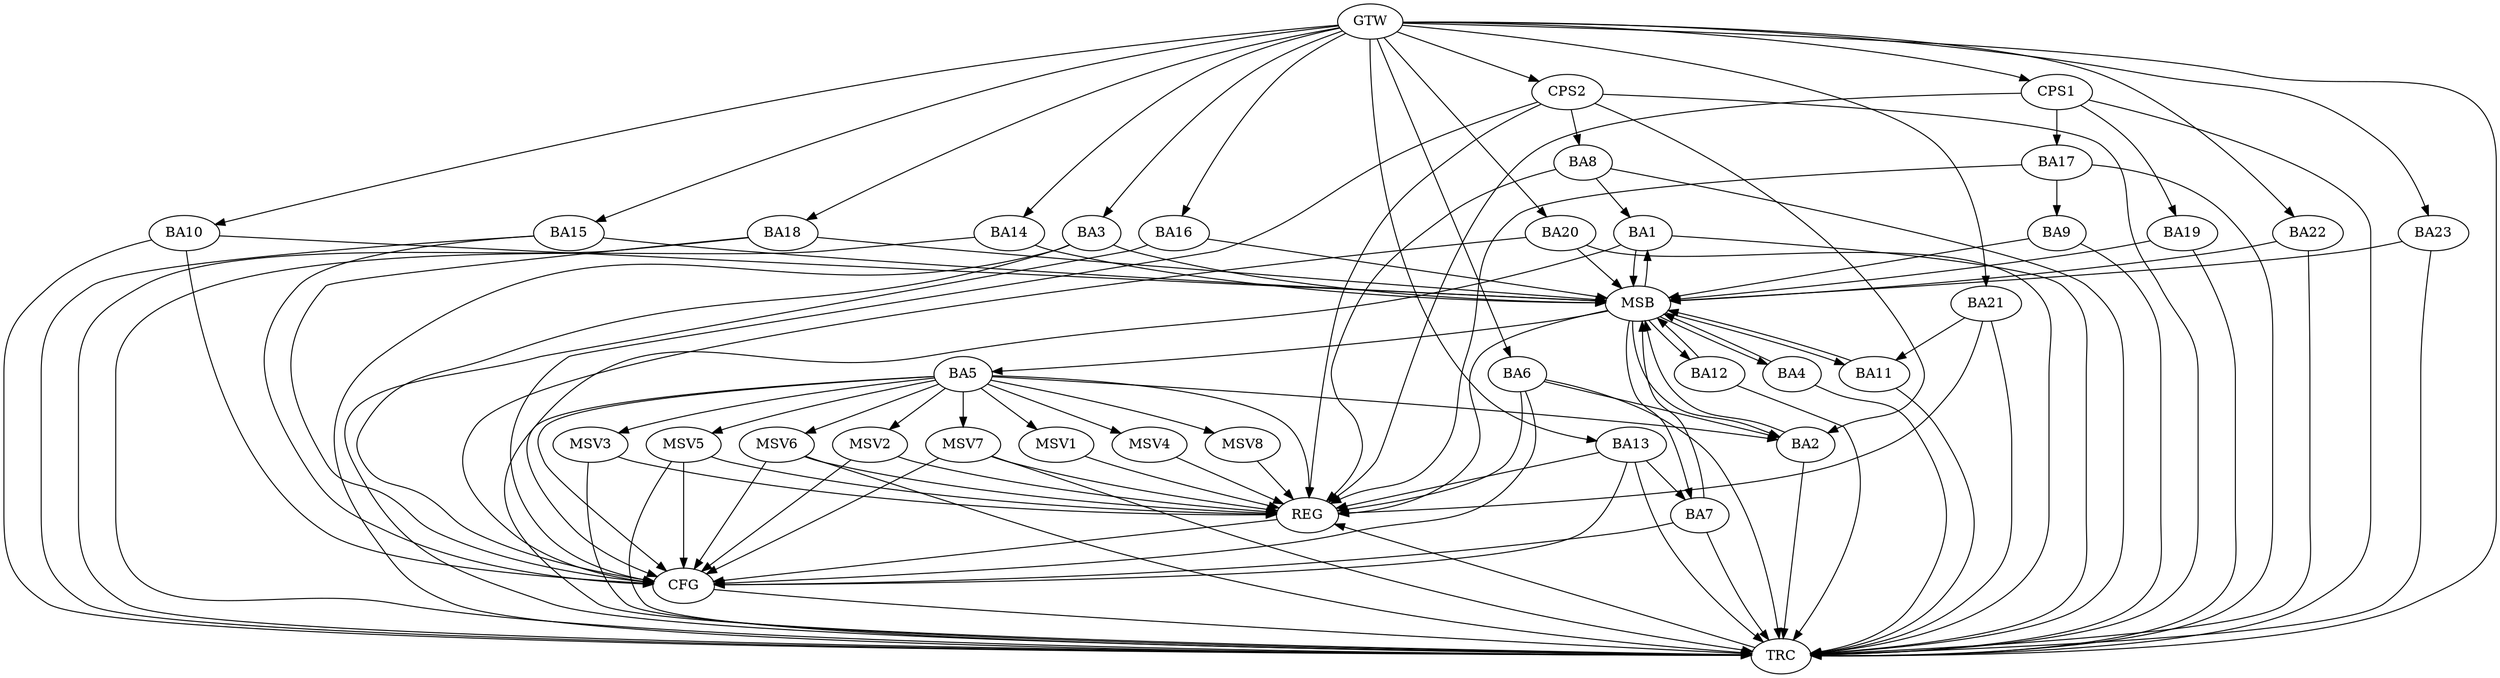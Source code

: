 strict digraph G {
  BA1 [ label="BA1" ];
  BA2 [ label="BA2" ];
  BA3 [ label="BA3" ];
  BA4 [ label="BA4" ];
  BA5 [ label="BA5" ];
  BA6 [ label="BA6" ];
  BA7 [ label="BA7" ];
  BA8 [ label="BA8" ];
  BA9 [ label="BA9" ];
  BA10 [ label="BA10" ];
  BA11 [ label="BA11" ];
  BA12 [ label="BA12" ];
  BA13 [ label="BA13" ];
  BA14 [ label="BA14" ];
  BA15 [ label="BA15" ];
  BA16 [ label="BA16" ];
  BA17 [ label="BA17" ];
  BA18 [ label="BA18" ];
  BA19 [ label="BA19" ];
  BA20 [ label="BA20" ];
  BA21 [ label="BA21" ];
  BA22 [ label="BA22" ];
  BA23 [ label="BA23" ];
  CPS1 [ label="CPS1" ];
  CPS2 [ label="CPS2" ];
  GTW [ label="GTW" ];
  REG [ label="REG" ];
  MSB [ label="MSB" ];
  CFG [ label="CFG" ];
  TRC [ label="TRC" ];
  MSV1 [ label="MSV1" ];
  MSV2 [ label="MSV2" ];
  MSV3 [ label="MSV3" ];
  MSV4 [ label="MSV4" ];
  MSV5 [ label="MSV5" ];
  MSV6 [ label="MSV6" ];
  MSV7 [ label="MSV7" ];
  MSV8 [ label="MSV8" ];
  BA5 -> BA2;
  BA6 -> BA2;
  BA8 -> BA1;
  BA13 -> BA7;
  BA17 -> BA9;
  BA21 -> BA11;
  CPS1 -> BA17;
  CPS1 -> BA19;
  CPS2 -> BA2;
  CPS2 -> BA8;
  GTW -> BA3;
  GTW -> BA6;
  GTW -> BA10;
  GTW -> BA13;
  GTW -> BA14;
  GTW -> BA15;
  GTW -> BA16;
  GTW -> BA18;
  GTW -> BA20;
  GTW -> BA21;
  GTW -> BA22;
  GTW -> BA23;
  GTW -> CPS1;
  GTW -> CPS2;
  BA5 -> REG;
  BA6 -> REG;
  BA8 -> REG;
  BA13 -> REG;
  BA17 -> REG;
  BA21 -> REG;
  CPS1 -> REG;
  CPS2 -> REG;
  BA1 -> MSB;
  MSB -> BA2;
  MSB -> REG;
  BA2 -> MSB;
  MSB -> BA1;
  BA3 -> MSB;
  BA4 -> MSB;
  BA7 -> MSB;
  BA9 -> MSB;
  MSB -> BA7;
  BA10 -> MSB;
  BA11 -> MSB;
  MSB -> BA5;
  BA12 -> MSB;
  BA14 -> MSB;
  MSB -> BA11;
  BA15 -> MSB;
  MSB -> BA12;
  BA16 -> MSB;
  BA18 -> MSB;
  BA19 -> MSB;
  BA20 -> MSB;
  BA22 -> MSB;
  MSB -> BA4;
  BA23 -> MSB;
  BA3 -> CFG;
  BA18 -> CFG;
  BA1 -> CFG;
  BA5 -> CFG;
  BA6 -> CFG;
  BA7 -> CFG;
  CPS2 -> CFG;
  BA20 -> CFG;
  BA10 -> CFG;
  BA13 -> CFG;
  BA15 -> CFG;
  REG -> CFG;
  BA1 -> TRC;
  BA2 -> TRC;
  BA3 -> TRC;
  BA4 -> TRC;
  BA5 -> TRC;
  BA6 -> TRC;
  BA7 -> TRC;
  BA8 -> TRC;
  BA9 -> TRC;
  BA10 -> TRC;
  BA11 -> TRC;
  BA12 -> TRC;
  BA13 -> TRC;
  BA14 -> TRC;
  BA15 -> TRC;
  BA16 -> TRC;
  BA17 -> TRC;
  BA18 -> TRC;
  BA19 -> TRC;
  BA20 -> TRC;
  BA21 -> TRC;
  BA22 -> TRC;
  BA23 -> TRC;
  CPS1 -> TRC;
  CPS2 -> TRC;
  GTW -> TRC;
  CFG -> TRC;
  TRC -> REG;
  BA5 -> MSV1;
  BA5 -> MSV2;
  MSV1 -> REG;
  MSV2 -> REG;
  MSV2 -> CFG;
  BA5 -> MSV3;
  MSV3 -> REG;
  MSV3 -> TRC;
  BA5 -> MSV4;
  MSV4 -> REG;
  BA5 -> MSV5;
  MSV5 -> REG;
  MSV5 -> TRC;
  MSV5 -> CFG;
  BA5 -> MSV6;
  MSV6 -> REG;
  MSV6 -> TRC;
  MSV6 -> CFG;
  BA5 -> MSV7;
  MSV7 -> REG;
  MSV7 -> TRC;
  MSV7 -> CFG;
  BA5 -> MSV8;
  MSV8 -> REG;
}
